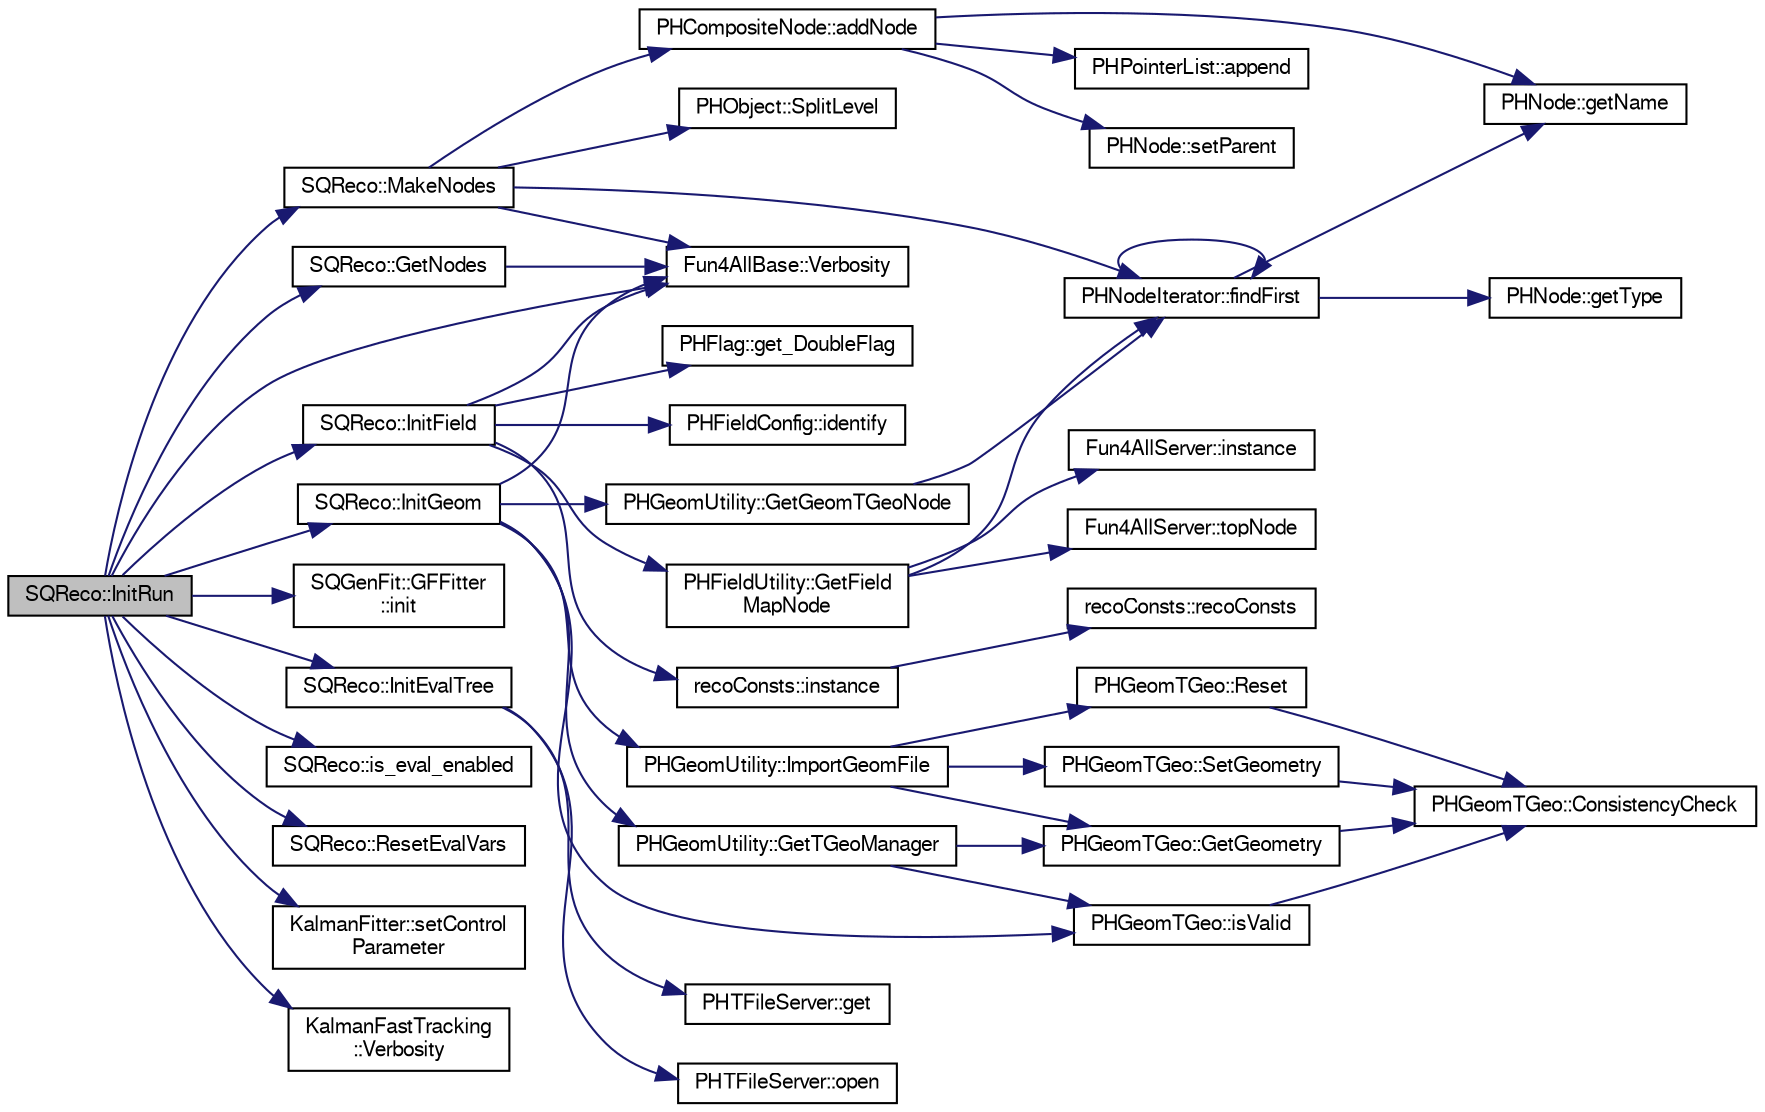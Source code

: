 digraph "SQReco::InitRun"
{
  bgcolor="transparent";
  edge [fontname="FreeSans",fontsize="10",labelfontname="FreeSans",labelfontsize="10"];
  node [fontname="FreeSans",fontsize="10",shape=record];
  rankdir="LR";
  Node1 [label="SQReco::InitRun",height=0.2,width=0.4,color="black", fillcolor="grey75", style="filled" fontcolor="black"];
  Node1 -> Node2 [color="midnightblue",fontsize="10",style="solid",fontname="FreeSans"];
  Node2 [label="SQReco::GetNodes",height=0.2,width=0.4,color="black",URL="$df/df2/classSQReco.html#a4cb5136bced715db9ba3a39a96ad42ce"];
  Node2 -> Node3 [color="midnightblue",fontsize="10",style="solid",fontname="FreeSans"];
  Node3 [label="Fun4AllBase::Verbosity",height=0.2,width=0.4,color="black",URL="$d5/dec/classFun4AllBase.html#a8a5c77a92bdac6bc043476e132379a40",tooltip="Gets the verbosity of this module. "];
  Node1 -> Node4 [color="midnightblue",fontsize="10",style="solid",fontname="FreeSans"];
  Node4 [label="SQGenFit::GFFitter\l::init",height=0.2,width=0.4,color="black",URL="$d8/d77/classSQGenFit_1_1GFFitter.html#a026d1abff9900b98f280d5841af39115"];
  Node1 -> Node5 [color="midnightblue",fontsize="10",style="solid",fontname="FreeSans"];
  Node5 [label="SQReco::InitEvalTree",height=0.2,width=0.4,color="black",URL="$df/df2/classSQReco.html#aa445dbe76e61b669e8c288d245b92196"];
  Node5 -> Node6 [color="midnightblue",fontsize="10",style="solid",fontname="FreeSans"];
  Node6 [label="PHTFileServer::get",height=0.2,width=0.4,color="black",URL="$d3/d2b/classPHTFileServer.html#a5a3ed7a2a70cc2e38dbe1cb33afe9c2f",tooltip="return reference to class singleton "];
  Node5 -> Node7 [color="midnightblue",fontsize="10",style="solid",fontname="FreeSans"];
  Node7 [label="PHTFileServer::open",height=0.2,width=0.4,color="black",URL="$d3/d2b/classPHTFileServer.html#aaae99c6748eb17d5f8d7df375bc6d615",tooltip="open a SafeTFile. If filename is not found in the map, create a new TFile and append to the map; incr..."];
  Node1 -> Node8 [color="midnightblue",fontsize="10",style="solid",fontname="FreeSans"];
  Node8 [label="SQReco::InitField",height=0.2,width=0.4,color="black",URL="$df/df2/classSQReco.html#adc8124f9043cb5d4ddf64b03f1194796"];
  Node8 -> Node9 [color="midnightblue",fontsize="10",style="solid",fontname="FreeSans"];
  Node9 [label="PHFlag::get_DoubleFlag",height=0.2,width=0.4,color="black",URL="$d1/da8/classPHFlag.html#afa50d9e51a9e09d77201a9816d414dba"];
  Node8 -> Node10 [color="midnightblue",fontsize="10",style="solid",fontname="FreeSans"];
  Node10 [label="PHFieldUtility::GetField\lMapNode",height=0.2,width=0.4,color="black",URL="$df/d4d/classPHFieldUtility.html#a3afdd4e878d02b30b6f2c396e52b8e48",tooltip="Get transient PHField from DST nodes. If not found, make a new one based on default_config. "];
  Node10 -> Node11 [color="midnightblue",fontsize="10",style="solid",fontname="FreeSans"];
  Node11 [label="PHNodeIterator::findFirst",height=0.2,width=0.4,color="black",URL="$d5/d07/classPHNodeIterator.html#aea98bf8619af59b1212a94fb32106baa"];
  Node11 -> Node11 [color="midnightblue",fontsize="10",style="solid",fontname="FreeSans"];
  Node11 -> Node12 [color="midnightblue",fontsize="10",style="solid",fontname="FreeSans"];
  Node12 [label="PHNode::getName",height=0.2,width=0.4,color="black",URL="$dc/d82/classPHNode.html#aca3576f926a4401eddc3d88bf0ce0de3"];
  Node11 -> Node13 [color="midnightblue",fontsize="10",style="solid",fontname="FreeSans"];
  Node13 [label="PHNode::getType",height=0.2,width=0.4,color="black",URL="$dc/d82/classPHNode.html#a4ab1f90aed955a652813bfe377087bda"];
  Node10 -> Node14 [color="midnightblue",fontsize="10",style="solid",fontname="FreeSans"];
  Node14 [label="Fun4AllServer::instance",height=0.2,width=0.4,color="black",URL="$da/d29/classFun4AllServer.html#a3e55156f91b2c94bb6c4ef33ffce587a"];
  Node10 -> Node15 [color="midnightblue",fontsize="10",style="solid",fontname="FreeSans"];
  Node15 [label="Fun4AllServer::topNode",height=0.2,width=0.4,color="black",URL="$da/d29/classFun4AllServer.html#abcaf6825367e5db292ff795237bdcf62"];
  Node8 -> Node16 [color="midnightblue",fontsize="10",style="solid",fontname="FreeSans"];
  Node16 [label="PHFieldConfig::identify",height=0.2,width=0.4,color="black",URL="$d9/d8c/classPHFieldConfig.html#a654b7e3f5258ab82dc39484d2f51c036"];
  Node8 -> Node17 [color="midnightblue",fontsize="10",style="solid",fontname="FreeSans"];
  Node17 [label="recoConsts::instance",height=0.2,width=0.4,color="black",URL="$d8/d14/classrecoConsts.html#ae69a5c29a7199ba16d0e537158618802"];
  Node17 -> Node18 [color="midnightblue",fontsize="10",style="solid",fontname="FreeSans"];
  Node18 [label="recoConsts::recoConsts",height=0.2,width=0.4,color="black",URL="$d8/d14/classrecoConsts.html#ae882d6adc62f783ec78114fe3dee3c24"];
  Node8 -> Node3 [color="midnightblue",fontsize="10",style="solid",fontname="FreeSans"];
  Node1 -> Node19 [color="midnightblue",fontsize="10",style="solid",fontname="FreeSans"];
  Node19 [label="SQReco::InitGeom",height=0.2,width=0.4,color="black",URL="$df/df2/classSQReco.html#a66e290d6ce11a576f9c76ab6c84ce132"];
  Node19 -> Node20 [color="midnightblue",fontsize="10",style="solid",fontname="FreeSans"];
  Node20 [label="PHGeomUtility::GetGeomTGeoNode",height=0.2,width=0.4,color="black",URL="$d2/da1/classPHGeomUtility.html#a93ec483f3447fdefc3a471601fc8587b",tooltip="Get non-persistent PHGeomTGeo from DST nodes. If not found, make a new one. "];
  Node20 -> Node11 [color="midnightblue",fontsize="10",style="solid",fontname="FreeSans"];
  Node19 -> Node21 [color="midnightblue",fontsize="10",style="solid",fontname="FreeSans"];
  Node21 [label="PHGeomUtility::GetTGeoManager",height=0.2,width=0.4,color="black",URL="$d2/da1/classPHGeomUtility.html#aa80925b14430021ea70d0b906af8e885",tooltip="Main user interface: DST node -&gt; TGeoManager for downstream use. "];
  Node21 -> Node22 [color="midnightblue",fontsize="10",style="solid",fontname="FreeSans"];
  Node22 [label="PHGeomTGeo::GetGeometry",height=0.2,width=0.4,color="black",URL="$d7/d6d/classPHGeomTGeo.html#a3e111f6229f7ce6392b14a98fdf5bea9"];
  Node22 -> Node23 [color="midnightblue",fontsize="10",style="solid",fontname="FreeSans"];
  Node23 [label="PHGeomTGeo::ConsistencyCheck",height=0.2,width=0.4,color="black",URL="$d7/d6d/classPHGeomTGeo.html#af37739b87530fe2bbd5d8d03098c1821"];
  Node21 -> Node24 [color="midnightblue",fontsize="10",style="solid",fontname="FreeSans"];
  Node24 [label="PHGeomTGeo::isValid",height=0.2,width=0.4,color="black",URL="$d7/d6d/classPHGeomTGeo.html#a69190f7dbaee394d90516bce19e224a0",tooltip="isValid returns non zero if object contains vailid data "];
  Node24 -> Node23 [color="midnightblue",fontsize="10",style="solid",fontname="FreeSans"];
  Node19 -> Node25 [color="midnightblue",fontsize="10",style="solid",fontname="FreeSans"];
  Node25 [label="PHGeomUtility::ImportGeomFile",height=0.2,width=0.4,color="black",URL="$d2/da1/classPHGeomUtility.html#a4a80252bedb22198d011065e41aa669e",tooltip="TGeo ROOT/GDML/Macro file -&gt; DST node with automatic file type discrimination based on file names..."];
  Node25 -> Node22 [color="midnightblue",fontsize="10",style="solid",fontname="FreeSans"];
  Node25 -> Node26 [color="midnightblue",fontsize="10",style="solid",fontname="FreeSans"];
  Node26 [label="PHGeomTGeo::Reset",height=0.2,width=0.4,color="black",URL="$d7/d6d/classPHGeomTGeo.html#af0772491188524c7674c1ef004d49ad5",tooltip="Clear Event. "];
  Node26 -> Node23 [color="midnightblue",fontsize="10",style="solid",fontname="FreeSans"];
  Node25 -> Node27 [color="midnightblue",fontsize="10",style="solid",fontname="FreeSans"];
  Node27 [label="PHGeomTGeo::SetGeometry",height=0.2,width=0.4,color="black",URL="$d7/d6d/classPHGeomTGeo.html#a8b2df41583e27a653458c6aae76a2926"];
  Node27 -> Node23 [color="midnightblue",fontsize="10",style="solid",fontname="FreeSans"];
  Node19 -> Node24 [color="midnightblue",fontsize="10",style="solid",fontname="FreeSans"];
  Node19 -> Node3 [color="midnightblue",fontsize="10",style="solid",fontname="FreeSans"];
  Node1 -> Node28 [color="midnightblue",fontsize="10",style="solid",fontname="FreeSans"];
  Node28 [label="SQReco::is_eval_enabled",height=0.2,width=0.4,color="black",URL="$df/df2/classSQReco.html#a33a09ece97da972b0501c86e55c54c6b"];
  Node1 -> Node29 [color="midnightblue",fontsize="10",style="solid",fontname="FreeSans"];
  Node29 [label="SQReco::MakeNodes",height=0.2,width=0.4,color="black",URL="$df/df2/classSQReco.html#a6606fc7b992f65ded141311b0db3f109"];
  Node29 -> Node11 [color="midnightblue",fontsize="10",style="solid",fontname="FreeSans"];
  Node29 -> Node30 [color="midnightblue",fontsize="10",style="solid",fontname="FreeSans"];
  Node30 [label="PHCompositeNode::addNode",height=0.2,width=0.4,color="black",URL="$d5/dca/classPHCompositeNode.html#ac7dbf017614c324e218a001d729607bf"];
  Node30 -> Node31 [color="midnightblue",fontsize="10",style="solid",fontname="FreeSans"];
  Node31 [label="PHPointerList::append",height=0.2,width=0.4,color="black",URL="$d6/d86/classPHPointerList.html#af5fc4e6958b5b90c57bfb497566f503c"];
  Node30 -> Node12 [color="midnightblue",fontsize="10",style="solid",fontname="FreeSans"];
  Node30 -> Node32 [color="midnightblue",fontsize="10",style="solid",fontname="FreeSans"];
  Node32 [label="PHNode::setParent",height=0.2,width=0.4,color="black",URL="$dc/d82/classPHNode.html#adda2bd6cef2d5067bbe3016a990b7198"];
  Node29 -> Node3 [color="midnightblue",fontsize="10",style="solid",fontname="FreeSans"];
  Node29 -> Node33 [color="midnightblue",fontsize="10",style="solid",fontname="FreeSans"];
  Node33 [label="PHObject::SplitLevel",height=0.2,width=0.4,color="black",URL="$d9/d24/classPHObject.html#ab31eb105fb44d43de8f1a77709ed3ed4"];
  Node1 -> Node34 [color="midnightblue",fontsize="10",style="solid",fontname="FreeSans"];
  Node34 [label="SQReco::ResetEvalVars",height=0.2,width=0.4,color="black",URL="$df/df2/classSQReco.html#ad23cc4c36b0319940fed1f022b2e722f"];
  Node1 -> Node35 [color="midnightblue",fontsize="10",style="solid",fontname="FreeSans"];
  Node35 [label="KalmanFitter::setControl\lParameter",height=0.2,width=0.4,color="black",URL="$d3/dc9/classKalmanFitter.html#abf42245f34ef1472893326733c666e73",tooltip="Set the convergence control parameters. "];
  Node1 -> Node36 [color="midnightblue",fontsize="10",style="solid",fontname="FreeSans"];
  Node36 [label="KalmanFastTracking\l::Verbosity",height=0.2,width=0.4,color="black",URL="$d3/d46/classKalmanFastTracking.html#a6a54682cb860f609e675148665fd29f2"];
  Node1 -> Node3 [color="midnightblue",fontsize="10",style="solid",fontname="FreeSans"];
}

